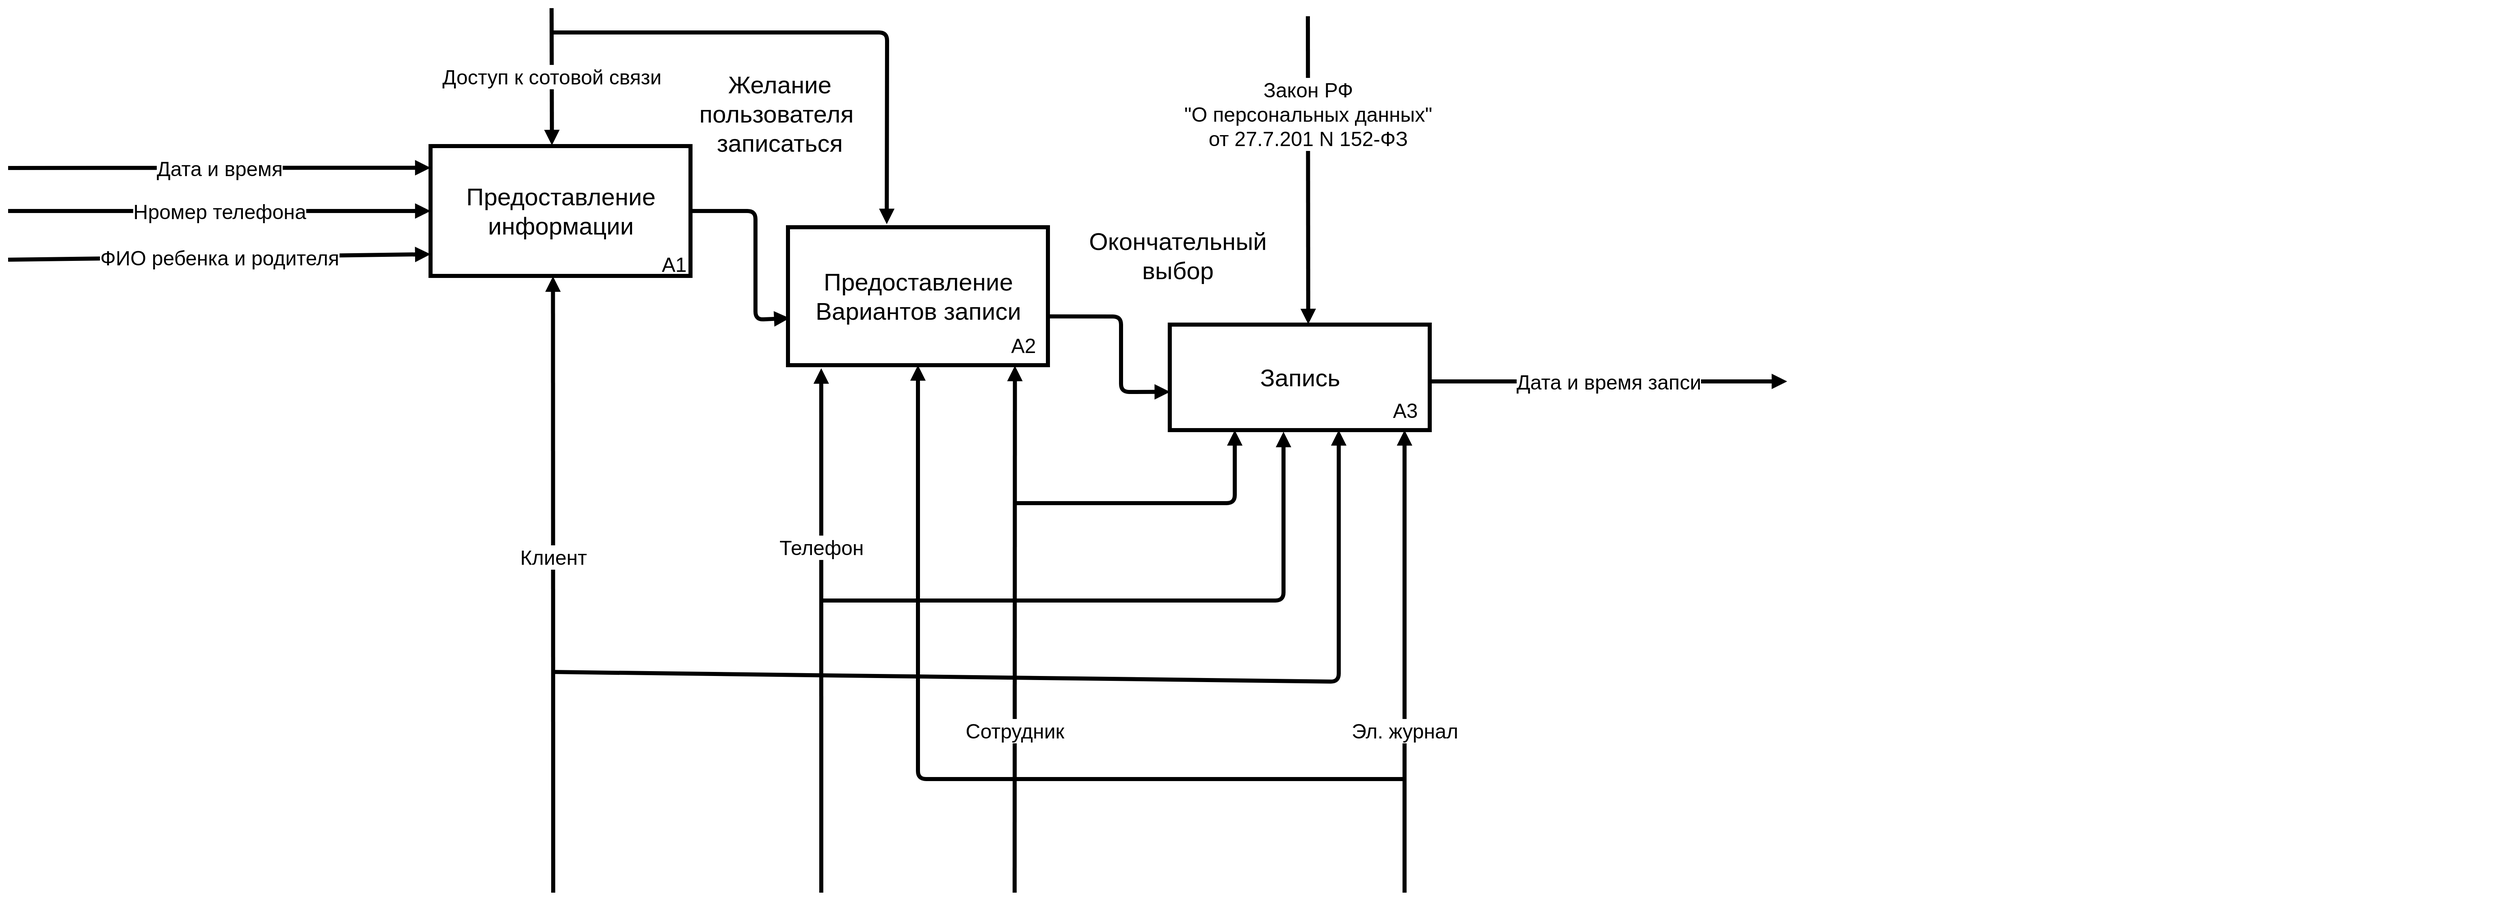 <mxfile version="13.1.2" type="github"><diagram id="umUKt08_b0THqYxB4QMx" name="Page-1"><mxGraphModel dx="3091" dy="3344" grid="1" gridSize="10" guides="1" tooltips="1" connect="1" arrows="1" fold="1" page="1" pageScale="1" pageWidth="827" pageHeight="1169" math="0" shadow="0"><root><mxCell id="0"/><mxCell id="1" parent="0"/><mxCell id="K8WBdkXXQI6Gq19Ea8D1-14" style="edgeStyle=orthogonalEdgeStyle;rounded=0;orthogonalLoop=1;jettySize=auto;html=1;exitX=0.5;exitY=1;exitDx=0;exitDy=0;targetPerimeterSpacing=0;strokeWidth=5;" parent="1" edge="1"><mxGeometry relative="1" as="geometry"><mxPoint x="2706" y="730.0" as="sourcePoint"/><mxPoint x="2706" y="730.0" as="targetPoint"/></mxGeometry></mxCell><mxCell id="HmVIiVWB6kzVrAjhzofl-1" value="&lt;font style=&quot;font-size: 30px&quot;&gt;Предоставление&lt;br&gt;информации&lt;br&gt;&lt;/font&gt;" style="html=1;strokeWidth=5;" vertex="1" parent="1"><mxGeometry x="170" y="190" width="320" height="160" as="geometry"/></mxCell><mxCell id="HmVIiVWB6kzVrAjhzofl-2" value="&lt;font style=&quot;font-size: 25px&quot;&gt;Клиент&lt;/font&gt;" style="endArrow=block;endFill=1;endSize=6;html=1;strokeWidth=5;entryX=0.471;entryY=1.003;entryDx=0;entryDy=0;entryPerimeter=0;" edge="1" parent="1" target="HmVIiVWB6kzVrAjhzofl-1"><mxGeometry x="0.092" width="100" relative="1" as="geometry"><mxPoint x="321" y="1110" as="sourcePoint"/><mxPoint x="320" y="280" as="targetPoint"/><mxPoint as="offset"/></mxGeometry></mxCell><mxCell id="HmVIiVWB6kzVrAjhzofl-5" value="&lt;font&gt;&lt;font style=&quot;font-size: 25px&quot;&gt;Доступ к сотовой связи&lt;/font&gt;&lt;br&gt;&lt;/font&gt;" style="endArrow=block;endFill=1;endSize=6;html=1;strokeWidth=5;entryX=0.467;entryY=-0.006;entryDx=0;entryDy=0;entryPerimeter=0;" edge="1" parent="1" target="HmVIiVWB6kzVrAjhzofl-1"><mxGeometry width="100" relative="1" as="geometry"><mxPoint x="319" y="20" as="sourcePoint"/><mxPoint x="320" y="220" as="targetPoint"/></mxGeometry></mxCell><mxCell id="HmVIiVWB6kzVrAjhzofl-8" value="&lt;font&gt;&lt;font style=&quot;font-size: 25px&quot;&gt;Дата и время&lt;/font&gt;&lt;br&gt;&lt;/font&gt;" style="endArrow=block;endFill=1;endSize=6;html=1;strokeWidth=5;entryX=0;entryY=0.167;entryDx=0;entryDy=0;entryPerimeter=0;" edge="1" parent="1" target="HmVIiVWB6kzVrAjhzofl-1"><mxGeometry width="100" relative="1" as="geometry"><mxPoint x="-350" y="217" as="sourcePoint"/><mxPoint x="160" y="250" as="targetPoint"/></mxGeometry></mxCell><mxCell id="HmVIiVWB6kzVrAjhzofl-9" value="&lt;font&gt;&lt;font style=&quot;font-size: 25px&quot;&gt;Нромер телефона&lt;/font&gt;&lt;br&gt;&lt;/font&gt;" style="endArrow=block;endFill=1;endSize=6;html=1;strokeWidth=5;entryX=0;entryY=0.5;entryDx=0;entryDy=0;" edge="1" parent="1" target="HmVIiVWB6kzVrAjhzofl-1"><mxGeometry width="100" relative="1" as="geometry"><mxPoint x="-350" y="270" as="sourcePoint"/><mxPoint x="160" y="289.29" as="targetPoint"/></mxGeometry></mxCell><mxCell id="HmVIiVWB6kzVrAjhzofl-10" value="&lt;font&gt;&lt;font style=&quot;font-size: 25px&quot;&gt;ФИО ребенка и родителя&lt;/font&gt;&lt;br&gt;&lt;/font&gt;" style="endArrow=block;endFill=1;endSize=6;html=1;strokeWidth=5;entryX=0;entryY=0.833;entryDx=0;entryDy=0;entryPerimeter=0;" edge="1" parent="1" target="HmVIiVWB6kzVrAjhzofl-1"><mxGeometry width="100" relative="1" as="geometry"><mxPoint x="-350" y="330" as="sourcePoint"/><mxPoint x="160" y="330" as="targetPoint"/></mxGeometry></mxCell><mxCell id="HmVIiVWB6kzVrAjhzofl-11" value="&lt;font style=&quot;font-size: 25px&quot;&gt;A1&lt;/font&gt;" style="text;html=1;strokeColor=none;fillColor=none;align=center;verticalAlign=middle;whiteSpace=wrap;rounded=0;" vertex="1" parent="1"><mxGeometry x="450" y="320" width="40" height="30" as="geometry"/></mxCell><mxCell id="HmVIiVWB6kzVrAjhzofl-12" value="&lt;font style=&quot;font-size: 30px&quot;&gt;Предоставление&lt;br&gt;Вариантов записи&lt;br&gt;&lt;/font&gt;" style="html=1;strokeWidth=5;" vertex="1" parent="1"><mxGeometry x="610" y="290" width="320" height="170" as="geometry"/></mxCell><mxCell id="HmVIiVWB6kzVrAjhzofl-20" value="&lt;font style=&quot;font-size: 20px&quot;&gt;&lt;br&gt;&lt;/font&gt;" style="endArrow=block;endFill=1;endSize=6;html=1;strokeWidth=5;entryX=0.006;entryY=0.659;entryDx=0;entryDy=0;entryPerimeter=0;" edge="1" parent="1" target="HmVIiVWB6kzVrAjhzofl-12"><mxGeometry x="0.642" y="-166" width="100" relative="1" as="geometry"><mxPoint x="490" y="270" as="sourcePoint"/><mxPoint x="590" y="386" as="targetPoint"/><Array as="points"><mxPoint x="570" y="270"/><mxPoint x="570" y="404"/></Array><mxPoint x="-100" y="-34" as="offset"/></mxGeometry></mxCell><mxCell id="HmVIiVWB6kzVrAjhzofl-21" value="&lt;font style=&quot;font-size: 25px&quot;&gt;A2&lt;/font&gt;" style="text;html=1;strokeColor=none;fillColor=none;align=center;verticalAlign=middle;whiteSpace=wrap;rounded=0;" vertex="1" parent="1"><mxGeometry x="880" y="420" width="40" height="30" as="geometry"/></mxCell><mxCell id="HmVIiVWB6kzVrAjhzofl-22" value="&lt;font style=&quot;font-size: 25px&quot;&gt;Сотрудник&lt;/font&gt;" style="endArrow=block;endFill=1;endSize=6;html=1;strokeWidth=5;entryX=0.873;entryY=1.004;entryDx=0;entryDy=0;entryPerimeter=0;" edge="1" parent="1" target="HmVIiVWB6kzVrAjhzofl-12"><mxGeometry x="-0.384" width="100" relative="1" as="geometry"><mxPoint x="889" y="1110" as="sourcePoint"/><mxPoint x="890" y="470" as="targetPoint"/><mxPoint as="offset"/></mxGeometry></mxCell><mxCell id="HmVIiVWB6kzVrAjhzofl-23" value="&lt;font style=&quot;font-size: 25px&quot;&gt;Телефон&lt;/font&gt;" style="endArrow=block;endFill=1;endSize=6;html=1;strokeWidth=5;entryX=0.128;entryY=1.022;entryDx=0;entryDy=0;entryPerimeter=0;" edge="1" parent="1" target="HmVIiVWB6kzVrAjhzofl-12"><mxGeometry x="0.318" width="100" relative="1" as="geometry"><mxPoint x="651" y="1110" as="sourcePoint"/><mxPoint x="690" y="470" as="targetPoint"/><mxPoint as="offset"/></mxGeometry></mxCell><mxCell id="HmVIiVWB6kzVrAjhzofl-25" value="&lt;font style=&quot;font-size: 30px&quot;&gt;Запись&lt;br&gt;&lt;/font&gt;" style="html=1;strokeWidth=5;" vertex="1" parent="1"><mxGeometry x="1080" y="410" width="320" height="130" as="geometry"/></mxCell><mxCell id="HmVIiVWB6kzVrAjhzofl-26" value="&lt;span style=&quot;font-size: 20px&quot;&gt;&lt;br&gt;&lt;/span&gt;" style="endArrow=block;endFill=1;endSize=6;html=1;strokeWidth=5;exitX=1.006;exitY=0.646;exitDx=0;exitDy=0;exitPerimeter=0;entryX=0.001;entryY=0.637;entryDx=0;entryDy=0;entryPerimeter=0;" edge="1" parent="1" source="HmVIiVWB6kzVrAjhzofl-12" target="HmVIiVWB6kzVrAjhzofl-25"><mxGeometry width="100" relative="1" as="geometry"><mxPoint x="990.64" y="529.74" as="sourcePoint"/><mxPoint x="1050" y="360" as="targetPoint"/><Array as="points"><mxPoint x="1020" y="400"/><mxPoint x="1020" y="493"/></Array></mxGeometry></mxCell><mxCell id="HmVIiVWB6kzVrAjhzofl-28" value="&lt;font style=&quot;font-size: 30px&quot;&gt;Окончательный выбор&lt;/font&gt;" style="text;html=1;strokeColor=none;fillColor=none;align=center;verticalAlign=middle;whiteSpace=wrap;rounded=0;" vertex="1" parent="1"><mxGeometry x="990" y="290" width="200" height="70" as="geometry"/></mxCell><mxCell id="HmVIiVWB6kzVrAjhzofl-29" value="&lt;font style=&quot;font-size: 25px&quot;&gt;A3&lt;/font&gt;" style="text;html=1;strokeColor=none;fillColor=none;align=center;verticalAlign=middle;whiteSpace=wrap;rounded=0;" vertex="1" parent="1"><mxGeometry x="1350" y="500" width="40" height="30" as="geometry"/></mxCell><mxCell id="HmVIiVWB6kzVrAjhzofl-32" value="" style="endArrow=block;endFill=1;endSize=6;html=1;strokeWidth=5;entryX=0.25;entryY=1;entryDx=0;entryDy=0;" edge="1" parent="1" target="HmVIiVWB6kzVrAjhzofl-25"><mxGeometry width="100" relative="1" as="geometry"><mxPoint x="890" y="630" as="sourcePoint"/><mxPoint x="1270" y="630" as="targetPoint"/><Array as="points"><mxPoint x="1160" y="630"/></Array></mxGeometry></mxCell><mxCell id="HmVIiVWB6kzVrAjhzofl-33" value="" style="endArrow=block;endFill=1;endSize=6;html=1;strokeWidth=5;" edge="1" parent="1"><mxGeometry width="100" relative="1" as="geometry"><mxPoint x="650" y="750" as="sourcePoint"/><mxPoint x="1220" y="542" as="targetPoint"/><Array as="points"><mxPoint x="1220" y="750"/></Array></mxGeometry></mxCell><mxCell id="HmVIiVWB6kzVrAjhzofl-34" value="" style="endArrow=block;endFill=1;endSize=6;html=1;strokeWidth=5;entryX=0.65;entryY=1;entryDx=0;entryDy=0;entryPerimeter=0;" edge="1" parent="1" target="HmVIiVWB6kzVrAjhzofl-25"><mxGeometry width="100" relative="1" as="geometry"><mxPoint x="320" y="838.05" as="sourcePoint"/><mxPoint x="948.08" y="630.0" as="targetPoint"/><Array as="points"><mxPoint x="1288" y="850"/></Array></mxGeometry></mxCell><mxCell id="HmVIiVWB6kzVrAjhzofl-36" value="&lt;font style=&quot;font-size: 25px&quot;&gt;Эл. журнал&lt;/font&gt;" style="endArrow=block;endFill=1;endSize=6;html=1;strokeWidth=5;entryX=0.128;entryY=1.022;entryDx=0;entryDy=0;entryPerimeter=0;" edge="1" parent="1"><mxGeometry x="-0.298" width="100" relative="1" as="geometry"><mxPoint x="1369" y="1110" as="sourcePoint"/><mxPoint x="1369" y="540.0" as="targetPoint"/><mxPoint as="offset"/></mxGeometry></mxCell><mxCell id="HmVIiVWB6kzVrAjhzofl-37" value="&lt;font style=&quot;font-size: 20px&quot;&gt;&lt;br&gt;&lt;/font&gt;" style="endArrow=block;endFill=1;endSize=6;html=1;strokeWidth=5;entryX=0.38;entryY=-0.022;entryDx=0;entryDy=0;entryPerimeter=0;" edge="1" parent="1" target="HmVIiVWB6kzVrAjhzofl-12"><mxGeometry x="-0.222" y="-80" width="100" relative="1" as="geometry"><mxPoint x="320" y="50" as="sourcePoint"/><mxPoint x="800" y="270" as="targetPoint"/><Array as="points"><mxPoint x="400" y="50"/><mxPoint x="732" y="50"/></Array><mxPoint as="offset"/></mxGeometry></mxCell><mxCell id="HmVIiVWB6kzVrAjhzofl-38" value="" style="endArrow=block;endFill=1;endSize=6;html=1;strokeWidth=5;entryX=0.5;entryY=1;entryDx=0;entryDy=0;" edge="1" parent="1" target="HmVIiVWB6kzVrAjhzofl-12"><mxGeometry width="100" relative="1" as="geometry"><mxPoint x="1370" y="970" as="sourcePoint"/><mxPoint x="1264.0" y="760" as="targetPoint"/><Array as="points"><mxPoint x="770" y="970"/></Array></mxGeometry></mxCell><mxCell id="HmVIiVWB6kzVrAjhzofl-39" value="&lt;span style=&quot;font-size: 30px&quot;&gt;Желание пользователя&amp;nbsp;&lt;br&gt;записаться&lt;br&gt;&lt;/span&gt;" style="text;html=1;strokeColor=none;fillColor=none;align=center;verticalAlign=middle;whiteSpace=wrap;rounded=0;" vertex="1" parent="1"><mxGeometry x="500" y="100" width="200" height="100" as="geometry"/></mxCell><mxCell id="HmVIiVWB6kzVrAjhzofl-40" value="&lt;font style=&quot;font-size: 25px&quot;&gt;&lt;div&gt;Закон РФ&lt;/div&gt;&lt;div&gt;&quot;О персональных данных&quot;&lt;/div&gt;&lt;div&gt;от 27.7.201 N 152-ФЗ&lt;/div&gt;&lt;/font&gt;" style="endArrow=block;endFill=1;endSize=6;html=1;strokeWidth=5;entryX=0.467;entryY=-0.006;entryDx=0;entryDy=0;entryPerimeter=0;" edge="1" parent="1"><mxGeometry x="-0.368" width="100" relative="1" as="geometry"><mxPoint x="1250" y="30" as="sourcePoint"/><mxPoint x="1250.44" y="409.52" as="targetPoint"/><mxPoint as="offset"/></mxGeometry></mxCell><mxCell id="HmVIiVWB6kzVrAjhzofl-41" value="&lt;font&gt;&lt;font style=&quot;font-size: 25px&quot;&gt;Дата и время запси&lt;/font&gt;&lt;br&gt;&lt;/font&gt;" style="endArrow=block;endFill=1;endSize=6;html=1;strokeWidth=5;" edge="1" parent="1"><mxGeometry width="100" relative="1" as="geometry"><mxPoint x="1400" y="480.0" as="sourcePoint"/><mxPoint x="1840" y="480" as="targetPoint"/></mxGeometry></mxCell></root></mxGraphModel></diagram></mxfile>